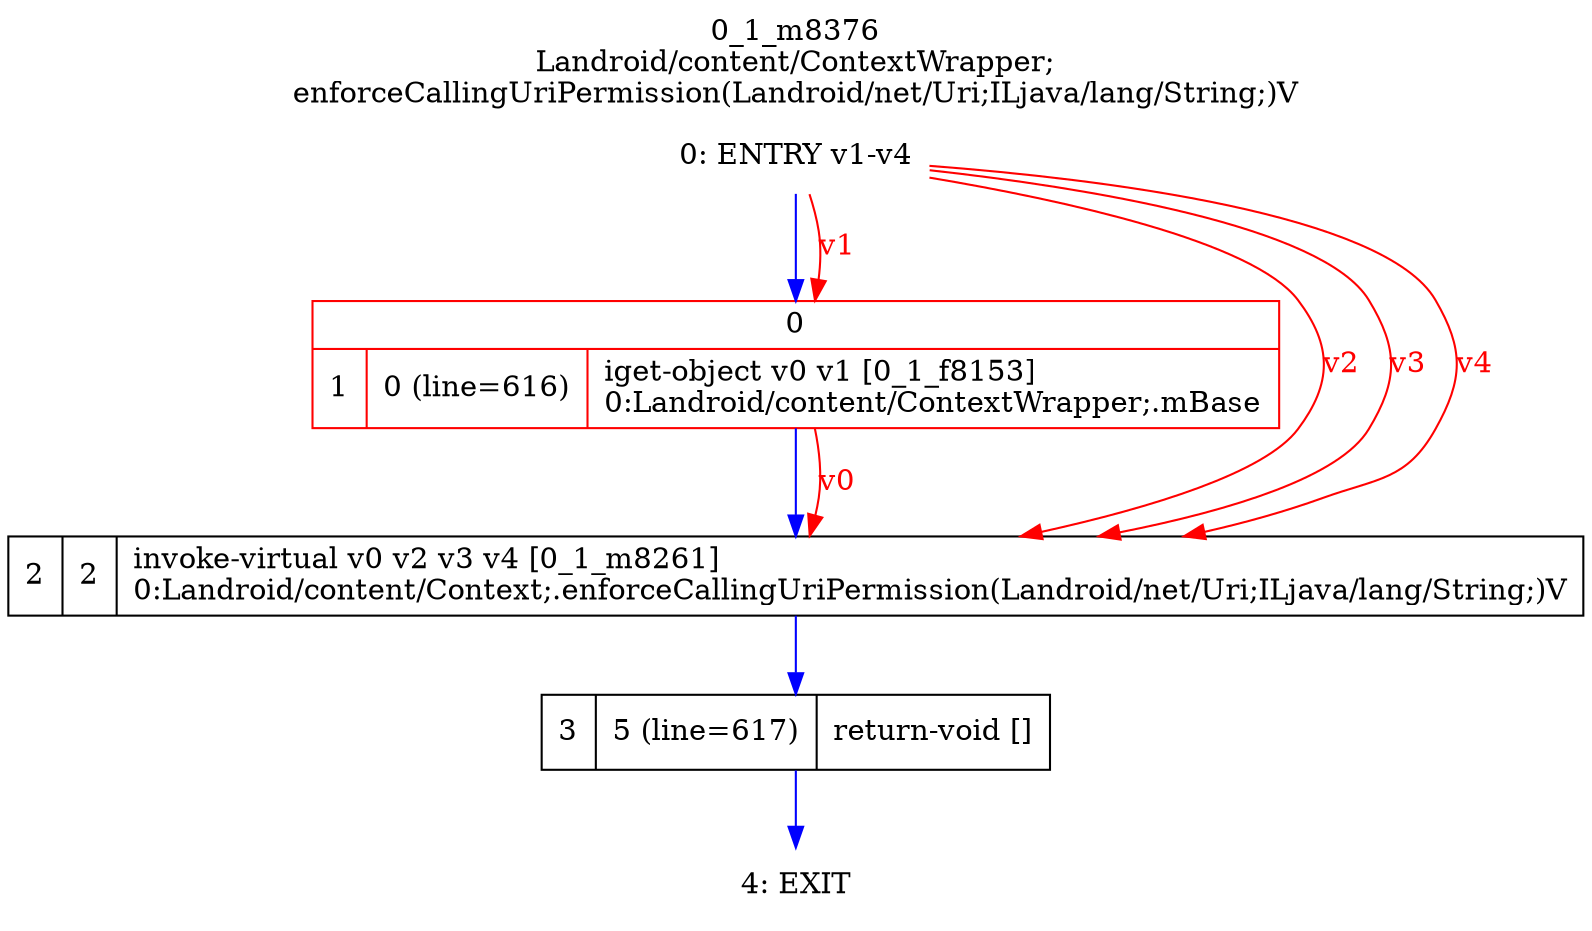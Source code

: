 digraph G {
rankdir=UD;
labelloc=t;
label="0_1_m8376\nLandroid/content/ContextWrapper;
enforceCallingUriPermission(Landroid/net/Uri;ILjava/lang/String;)V";
0[label="0: ENTRY v1-v4",shape=plaintext];
1[label="{0|{1|0 (line=616)|iget-object v0 v1 [0_1_f8153]\l0:Landroid/content/ContextWrapper;.mBase\l}}",shape=record, color=red];
2[label="2|2|invoke-virtual v0 v2 v3 v4 [0_1_m8261]\l0:Landroid/content/Context;.enforceCallingUriPermission(Landroid/net/Uri;ILjava/lang/String;)V\l",shape=record,URL="0_1_m8261.dot"];
3[label="3|5 (line=617)|return-void []\l",shape=record];
4[label="4: EXIT",shape=plaintext];
0->1 [color=blue, fontcolor=blue,weight=100, taillabel=""];
1->2 [color=blue, fontcolor=blue,weight=100, taillabel=""];
2->3 [color=blue, fontcolor=blue,weight=100, taillabel=""];
3->4 [color=blue, fontcolor=blue,weight=100, taillabel=""];
0->1 [color=red, fontcolor=red, label="v1"];
0->2 [color=red, fontcolor=red, label="v2"];
0->2 [color=red, fontcolor=red, label="v3"];
0->2 [color=red, fontcolor=red, label="v4"];
1->2 [color=red, fontcolor=red, label="v0"];
}
